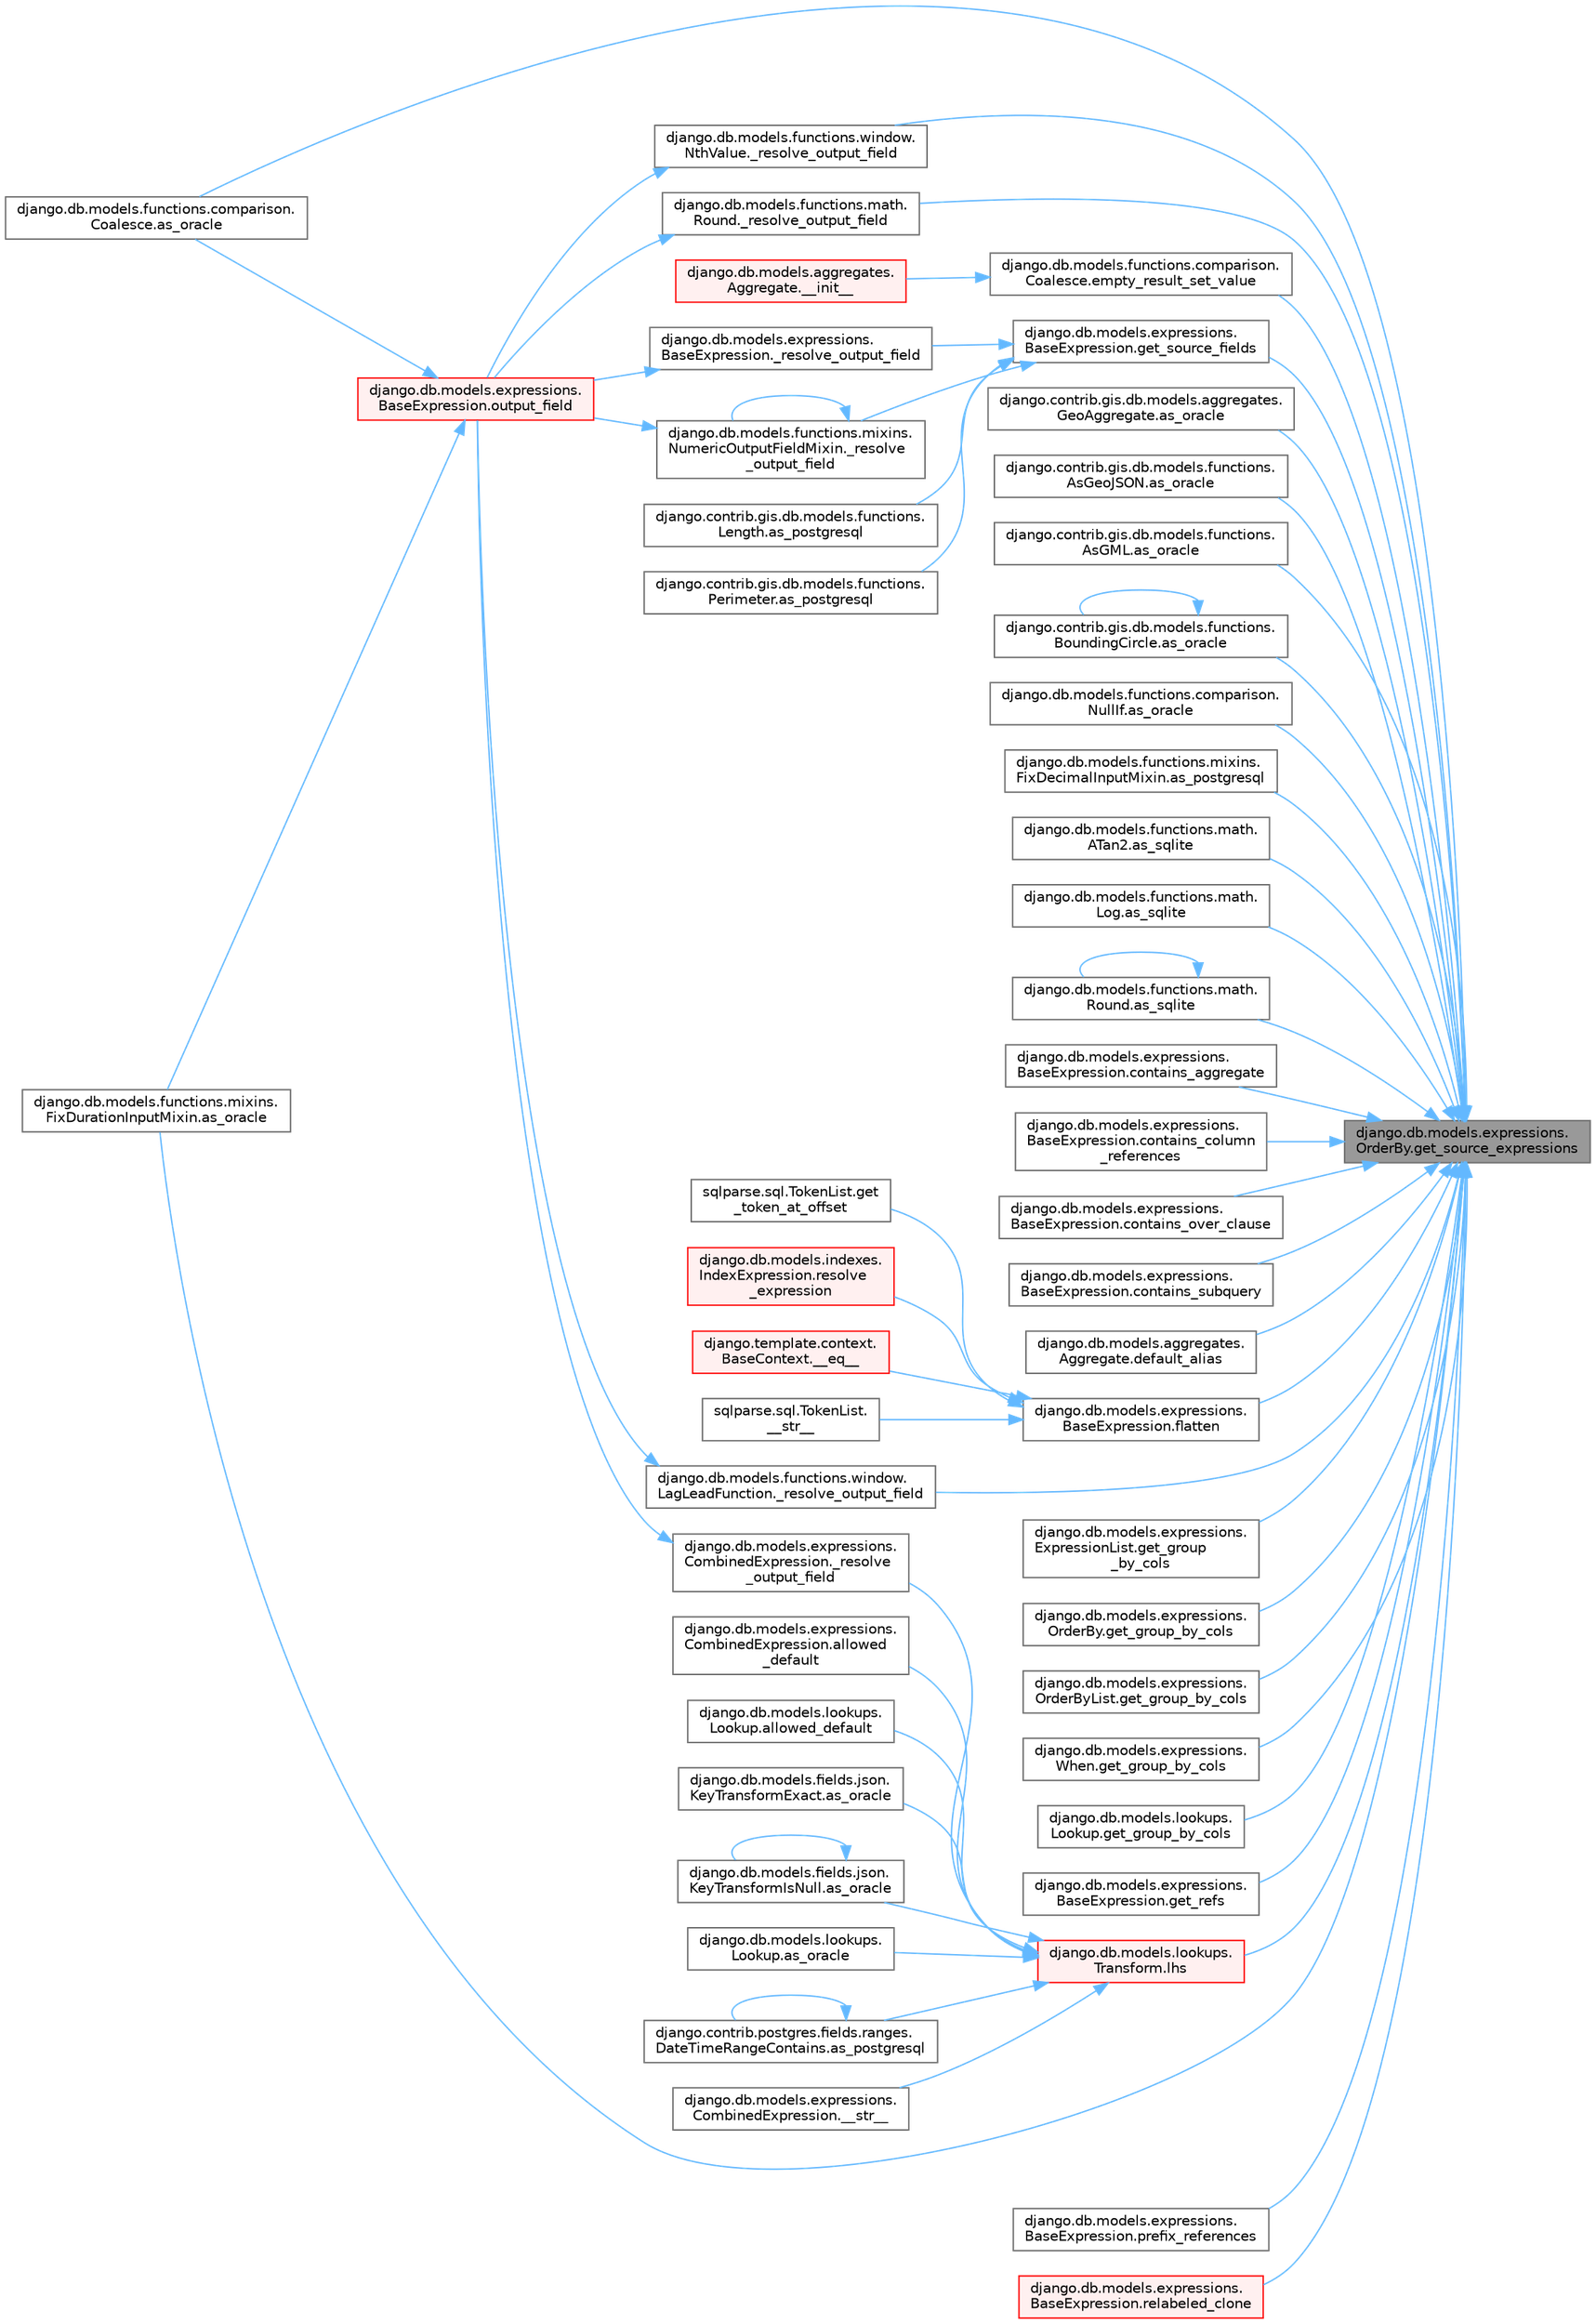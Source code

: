 digraph "django.db.models.expressions.OrderBy.get_source_expressions"
{
 // LATEX_PDF_SIZE
  bgcolor="transparent";
  edge [fontname=Helvetica,fontsize=10,labelfontname=Helvetica,labelfontsize=10];
  node [fontname=Helvetica,fontsize=10,shape=box,height=0.2,width=0.4];
  rankdir="RL";
  Node1 [id="Node000001",label="django.db.models.expressions.\lOrderBy.get_source_expressions",height=0.2,width=0.4,color="gray40", fillcolor="grey60", style="filled", fontcolor="black",tooltip=" "];
  Node1 -> Node2 [id="edge1_Node000001_Node000002",dir="back",color="steelblue1",style="solid",tooltip=" "];
  Node2 [id="Node000002",label="django.db.models.functions.math.\lRound._resolve_output_field",height=0.2,width=0.4,color="grey40", fillcolor="white", style="filled",URL="$classdjango_1_1db_1_1models_1_1functions_1_1math_1_1_round.html#aa7b9332c35bc83a0f7055177fb9304e3",tooltip=" "];
  Node2 -> Node3 [id="edge2_Node000002_Node000003",dir="back",color="steelblue1",style="solid",tooltip=" "];
  Node3 [id="Node000003",label="django.db.models.expressions.\lBaseExpression.output_field",height=0.2,width=0.4,color="red", fillcolor="#FFF0F0", style="filled",URL="$classdjango_1_1db_1_1models_1_1expressions_1_1_base_expression.html#a7f0982cb1de5cdeaa7f043c3ae611a6d",tooltip=" "];
  Node3 -> Node44 [id="edge3_Node000003_Node000044",dir="back",color="steelblue1",style="solid",tooltip=" "];
  Node44 [id="Node000044",label="django.db.models.functions.comparison.\lCoalesce.as_oracle",height=0.2,width=0.4,color="grey40", fillcolor="white", style="filled",URL="$classdjango_1_1db_1_1models_1_1functions_1_1comparison_1_1_coalesce.html#a1bbeea180ef3ef4d8ba5d51d33d6ef85",tooltip=" "];
  Node3 -> Node69 [id="edge4_Node000003_Node000069",dir="back",color="steelblue1",style="solid",tooltip=" "];
  Node69 [id="Node000069",label="django.db.models.functions.mixins.\lFixDurationInputMixin.as_oracle",height=0.2,width=0.4,color="grey40", fillcolor="white", style="filled",URL="$classdjango_1_1db_1_1models_1_1functions_1_1mixins_1_1_fix_duration_input_mixin.html#a2e5d6957724a89d03541cc897b6e6e53",tooltip=" "];
  Node1 -> Node1171 [id="edge5_Node000001_Node001171",dir="back",color="steelblue1",style="solid",tooltip=" "];
  Node1171 [id="Node001171",label="django.db.models.functions.window.\lLagLeadFunction._resolve_output_field",height=0.2,width=0.4,color="grey40", fillcolor="white", style="filled",URL="$classdjango_1_1db_1_1models_1_1functions_1_1window_1_1_lag_lead_function.html#ad9fef4f0de0bae4168483d83bf154eb5",tooltip=" "];
  Node1171 -> Node3 [id="edge6_Node001171_Node000003",dir="back",color="steelblue1",style="solid",tooltip=" "];
  Node1 -> Node1172 [id="edge7_Node000001_Node001172",dir="back",color="steelblue1",style="solid",tooltip=" "];
  Node1172 [id="Node001172",label="django.db.models.functions.window.\lNthValue._resolve_output_field",height=0.2,width=0.4,color="grey40", fillcolor="white", style="filled",URL="$classdjango_1_1db_1_1models_1_1functions_1_1window_1_1_nth_value.html#a01f5c13b954177f7f499ab3a354aa38a",tooltip=" "];
  Node1172 -> Node3 [id="edge8_Node001172_Node000003",dir="back",color="steelblue1",style="solid",tooltip=" "];
  Node1 -> Node345 [id="edge9_Node000001_Node000345",dir="back",color="steelblue1",style="solid",tooltip=" "];
  Node345 [id="Node000345",label="django.contrib.gis.db.models.aggregates.\lGeoAggregate.as_oracle",height=0.2,width=0.4,color="grey40", fillcolor="white", style="filled",URL="$classdjango_1_1contrib_1_1gis_1_1db_1_1models_1_1aggregates_1_1_geo_aggregate.html#a537ce307d50a80a372c22e07a9f25fa6",tooltip=" "];
  Node1 -> Node346 [id="edge10_Node000001_Node000346",dir="back",color="steelblue1",style="solid",tooltip=" "];
  Node346 [id="Node000346",label="django.contrib.gis.db.models.functions.\lAsGeoJSON.as_oracle",height=0.2,width=0.4,color="grey40", fillcolor="white", style="filled",URL="$classdjango_1_1contrib_1_1gis_1_1db_1_1models_1_1functions_1_1_as_geo_j_s_o_n.html#ae6e5acc7a92749f69dc7b18a973ffaae",tooltip=" "];
  Node1 -> Node347 [id="edge11_Node000001_Node000347",dir="back",color="steelblue1",style="solid",tooltip=" "];
  Node347 [id="Node000347",label="django.contrib.gis.db.models.functions.\lAsGML.as_oracle",height=0.2,width=0.4,color="grey40", fillcolor="white", style="filled",URL="$classdjango_1_1contrib_1_1gis_1_1db_1_1models_1_1functions_1_1_as_g_m_l.html#a0a70238d2ad8f058ef86dbfc6e8f3566",tooltip=" "];
  Node1 -> Node348 [id="edge12_Node000001_Node000348",dir="back",color="steelblue1",style="solid",tooltip=" "];
  Node348 [id="Node000348",label="django.contrib.gis.db.models.functions.\lBoundingCircle.as_oracle",height=0.2,width=0.4,color="grey40", fillcolor="white", style="filled",URL="$classdjango_1_1contrib_1_1gis_1_1db_1_1models_1_1functions_1_1_bounding_circle.html#a63203e27009441455a424b3a41593cd6",tooltip=" "];
  Node348 -> Node348 [id="edge13_Node000348_Node000348",dir="back",color="steelblue1",style="solid",tooltip=" "];
  Node1 -> Node44 [id="edge14_Node000001_Node000044",dir="back",color="steelblue1",style="solid",tooltip=" "];
  Node1 -> Node1173 [id="edge15_Node000001_Node001173",dir="back",color="steelblue1",style="solid",tooltip=" "];
  Node1173 [id="Node001173",label="django.db.models.functions.comparison.\lNullIf.as_oracle",height=0.2,width=0.4,color="grey40", fillcolor="white", style="filled",URL="$classdjango_1_1db_1_1models_1_1functions_1_1comparison_1_1_null_if.html#a61867c3acf8c0e19cbc06115618e395b",tooltip=" "];
  Node1 -> Node69 [id="edge16_Node000001_Node000069",dir="back",color="steelblue1",style="solid",tooltip=" "];
  Node1 -> Node352 [id="edge17_Node000001_Node000352",dir="back",color="steelblue1",style="solid",tooltip=" "];
  Node352 [id="Node000352",label="django.db.models.functions.mixins.\lFixDecimalInputMixin.as_postgresql",height=0.2,width=0.4,color="grey40", fillcolor="white", style="filled",URL="$classdjango_1_1db_1_1models_1_1functions_1_1mixins_1_1_fix_decimal_input_mixin.html#a064b38a679e55776f87518bc24a2f4a0",tooltip=" "];
  Node1 -> Node56 [id="edge18_Node000001_Node000056",dir="back",color="steelblue1",style="solid",tooltip=" "];
  Node56 [id="Node000056",label="django.db.models.functions.math.\lATan2.as_sqlite",height=0.2,width=0.4,color="grey40", fillcolor="white", style="filled",URL="$classdjango_1_1db_1_1models_1_1functions_1_1math_1_1_a_tan2.html#ac343d11000341dfc431de19f416ea4b6",tooltip=" "];
  Node1 -> Node57 [id="edge19_Node000001_Node000057",dir="back",color="steelblue1",style="solid",tooltip=" "];
  Node57 [id="Node000057",label="django.db.models.functions.math.\lLog.as_sqlite",height=0.2,width=0.4,color="grey40", fillcolor="white", style="filled",URL="$classdjango_1_1db_1_1models_1_1functions_1_1math_1_1_log.html#afcc146563033738d87dd1dc17d005111",tooltip=" "];
  Node1 -> Node1174 [id="edge20_Node000001_Node001174",dir="back",color="steelblue1",style="solid",tooltip=" "];
  Node1174 [id="Node001174",label="django.db.models.functions.math.\lRound.as_sqlite",height=0.2,width=0.4,color="grey40", fillcolor="white", style="filled",URL="$classdjango_1_1db_1_1models_1_1functions_1_1math_1_1_round.html#a287d7884d03a3cb2338f8327d36ab7f4",tooltip=" "];
  Node1174 -> Node1174 [id="edge21_Node001174_Node001174",dir="back",color="steelblue1",style="solid",tooltip=" "];
  Node1 -> Node1175 [id="edge22_Node000001_Node001175",dir="back",color="steelblue1",style="solid",tooltip=" "];
  Node1175 [id="Node001175",label="django.db.models.expressions.\lBaseExpression.contains_aggregate",height=0.2,width=0.4,color="grey40", fillcolor="white", style="filled",URL="$classdjango_1_1db_1_1models_1_1expressions_1_1_base_expression.html#af76d4a76e3f54db9a32b8d5ee2b87948",tooltip=" "];
  Node1 -> Node1176 [id="edge23_Node000001_Node001176",dir="back",color="steelblue1",style="solid",tooltip=" "];
  Node1176 [id="Node001176",label="django.db.models.expressions.\lBaseExpression.contains_column\l_references",height=0.2,width=0.4,color="grey40", fillcolor="white", style="filled",URL="$classdjango_1_1db_1_1models_1_1expressions_1_1_base_expression.html#af5c4b142fefb4788abf2261a2582dfe9",tooltip=" "];
  Node1 -> Node1177 [id="edge24_Node000001_Node001177",dir="back",color="steelblue1",style="solid",tooltip=" "];
  Node1177 [id="Node001177",label="django.db.models.expressions.\lBaseExpression.contains_over_clause",height=0.2,width=0.4,color="grey40", fillcolor="white", style="filled",URL="$classdjango_1_1db_1_1models_1_1expressions_1_1_base_expression.html#aabc4ca4ab54ff580926e71248c5612ab",tooltip=" "];
  Node1 -> Node1178 [id="edge25_Node000001_Node001178",dir="back",color="steelblue1",style="solid",tooltip=" "];
  Node1178 [id="Node001178",label="django.db.models.expressions.\lBaseExpression.contains_subquery",height=0.2,width=0.4,color="grey40", fillcolor="white", style="filled",URL="$classdjango_1_1db_1_1models_1_1expressions_1_1_base_expression.html#a218f7301f2126ca595a0e79df4f91b12",tooltip=" "];
  Node1 -> Node1179 [id="edge26_Node000001_Node001179",dir="back",color="steelblue1",style="solid",tooltip=" "];
  Node1179 [id="Node001179",label="django.db.models.aggregates.\lAggregate.default_alias",height=0.2,width=0.4,color="grey40", fillcolor="white", style="filled",URL="$classdjango_1_1db_1_1models_1_1aggregates_1_1_aggregate.html#a5d12250db1f3dfd711dad17ee7ea37d5",tooltip=" "];
  Node1 -> Node1180 [id="edge27_Node000001_Node001180",dir="back",color="steelblue1",style="solid",tooltip=" "];
  Node1180 [id="Node001180",label="django.db.models.functions.comparison.\lCoalesce.empty_result_set_value",height=0.2,width=0.4,color="grey40", fillcolor="white", style="filled",URL="$classdjango_1_1db_1_1models_1_1functions_1_1comparison_1_1_coalesce.html#a098df2aa87e871b6bc726d3839a7f259",tooltip=" "];
  Node1180 -> Node1181 [id="edge28_Node001180_Node001181",dir="back",color="steelblue1",style="solid",tooltip=" "];
  Node1181 [id="Node001181",label="django.db.models.aggregates.\lAggregate.__init__",height=0.2,width=0.4,color="red", fillcolor="#FFF0F0", style="filled",URL="$classdjango_1_1db_1_1models_1_1aggregates_1_1_aggregate.html#a946f9b8e47e99bb91408ac6c4059401f",tooltip=" "];
  Node1 -> Node1182 [id="edge29_Node000001_Node001182",dir="back",color="steelblue1",style="solid",tooltip=" "];
  Node1182 [id="Node001182",label="django.db.models.expressions.\lBaseExpression.flatten",height=0.2,width=0.4,color="grey40", fillcolor="white", style="filled",URL="$classdjango_1_1db_1_1models_1_1expressions_1_1_base_expression.html#a8493b4576a0e604f1dd483d0206430ac",tooltip=" "];
  Node1182 -> Node1183 [id="edge30_Node001182_Node001183",dir="back",color="steelblue1",style="solid",tooltip=" "];
  Node1183 [id="Node001183",label="django.template.context.\lBaseContext.__eq__",height=0.2,width=0.4,color="red", fillcolor="#FFF0F0", style="filled",URL="$classdjango_1_1template_1_1context_1_1_base_context.html#a5867d06e0333b61e05dace68d0a657c9",tooltip=" "];
  Node1182 -> Node1184 [id="edge31_Node001182_Node001184",dir="back",color="steelblue1",style="solid",tooltip=" "];
  Node1184 [id="Node001184",label="sqlparse.sql.TokenList.\l__str__",height=0.2,width=0.4,color="grey40", fillcolor="white", style="filled",URL="$classsqlparse_1_1sql_1_1_token_list.html#ae250ef1a7ec7501f79d94cf48c870fdd",tooltip=" "];
  Node1182 -> Node1185 [id="edge32_Node001182_Node001185",dir="back",color="steelblue1",style="solid",tooltip=" "];
  Node1185 [id="Node001185",label="sqlparse.sql.TokenList.get\l_token_at_offset",height=0.2,width=0.4,color="grey40", fillcolor="white", style="filled",URL="$classsqlparse_1_1sql_1_1_token_list.html#a51734d18175ea3c7aca59d2fa503b599",tooltip=" "];
  Node1182 -> Node1186 [id="edge33_Node001182_Node001186",dir="back",color="steelblue1",style="solid",tooltip=" "];
  Node1186 [id="Node001186",label="django.db.models.indexes.\lIndexExpression.resolve\l_expression",height=0.2,width=0.4,color="red", fillcolor="#FFF0F0", style="filled",URL="$classdjango_1_1db_1_1models_1_1indexes_1_1_index_expression.html#a55139a8ca1498b11693b49e67fcc09ba",tooltip=" "];
  Node1 -> Node1187 [id="edge34_Node000001_Node001187",dir="back",color="steelblue1",style="solid",tooltip=" "];
  Node1187 [id="Node001187",label="django.db.models.expressions.\lExpressionList.get_group\l_by_cols",height=0.2,width=0.4,color="grey40", fillcolor="white", style="filled",URL="$classdjango_1_1db_1_1models_1_1expressions_1_1_expression_list.html#ade08ba78d8d2afa4feaaf6046e0539f7",tooltip=" "];
  Node1 -> Node1188 [id="edge35_Node000001_Node001188",dir="back",color="steelblue1",style="solid",tooltip=" "];
  Node1188 [id="Node001188",label="django.db.models.expressions.\lOrderBy.get_group_by_cols",height=0.2,width=0.4,color="grey40", fillcolor="white", style="filled",URL="$classdjango_1_1db_1_1models_1_1expressions_1_1_order_by.html#a2b412d539ba39203045c6c188440794c",tooltip=" "];
  Node1 -> Node1189 [id="edge36_Node000001_Node001189",dir="back",color="steelblue1",style="solid",tooltip=" "];
  Node1189 [id="Node001189",label="django.db.models.expressions.\lOrderByList.get_group_by_cols",height=0.2,width=0.4,color="grey40", fillcolor="white", style="filled",URL="$classdjango_1_1db_1_1models_1_1expressions_1_1_order_by_list.html#acb31a12879537bd612f4741fbe7823e5",tooltip=" "];
  Node1 -> Node1190 [id="edge37_Node000001_Node001190",dir="back",color="steelblue1",style="solid",tooltip=" "];
  Node1190 [id="Node001190",label="django.db.models.expressions.\lWhen.get_group_by_cols",height=0.2,width=0.4,color="grey40", fillcolor="white", style="filled",URL="$classdjango_1_1db_1_1models_1_1expressions_1_1_when.html#afcd99eb8cfc1b719c10b3d561a74eb08",tooltip=" "];
  Node1 -> Node1191 [id="edge38_Node000001_Node001191",dir="back",color="steelblue1",style="solid",tooltip=" "];
  Node1191 [id="Node001191",label="django.db.models.lookups.\lLookup.get_group_by_cols",height=0.2,width=0.4,color="grey40", fillcolor="white", style="filled",URL="$classdjango_1_1db_1_1models_1_1lookups_1_1_lookup.html#a09ed22a2472d32e35116c81cdae27588",tooltip=" "];
  Node1 -> Node1192 [id="edge39_Node000001_Node001192",dir="back",color="steelblue1",style="solid",tooltip=" "];
  Node1192 [id="Node001192",label="django.db.models.expressions.\lBaseExpression.get_refs",height=0.2,width=0.4,color="grey40", fillcolor="white", style="filled",URL="$classdjango_1_1db_1_1models_1_1expressions_1_1_base_expression.html#aa2e17dbb760799635e642b44dde2ce20",tooltip=" "];
  Node1 -> Node1193 [id="edge40_Node000001_Node001193",dir="back",color="steelblue1",style="solid",tooltip=" "];
  Node1193 [id="Node001193",label="django.db.models.expressions.\lBaseExpression.get_source_fields",height=0.2,width=0.4,color="grey40", fillcolor="white", style="filled",URL="$classdjango_1_1db_1_1models_1_1expressions_1_1_base_expression.html#a12ff1384ded4ceeeb39de09b54a827aa",tooltip=" "];
  Node1193 -> Node1194 [id="edge41_Node001193_Node001194",dir="back",color="steelblue1",style="solid",tooltip=" "];
  Node1194 [id="Node001194",label="django.db.models.expressions.\lBaseExpression._resolve_output_field",height=0.2,width=0.4,color="grey40", fillcolor="white", style="filled",URL="$classdjango_1_1db_1_1models_1_1expressions_1_1_base_expression.html#a4d77b67d8a2c12f240cfa67a218742d9",tooltip=" "];
  Node1194 -> Node3 [id="edge42_Node001194_Node000003",dir="back",color="steelblue1",style="solid",tooltip=" "];
  Node1193 -> Node1195 [id="edge43_Node001193_Node001195",dir="back",color="steelblue1",style="solid",tooltip=" "];
  Node1195 [id="Node001195",label="django.db.models.functions.mixins.\lNumericOutputFieldMixin._resolve\l_output_field",height=0.2,width=0.4,color="grey40", fillcolor="white", style="filled",URL="$classdjango_1_1db_1_1models_1_1functions_1_1mixins_1_1_numeric_output_field_mixin.html#ada10dc529cfe036597471f6439dfb0c5",tooltip=" "];
  Node1195 -> Node1195 [id="edge44_Node001195_Node001195",dir="back",color="steelblue1",style="solid",tooltip=" "];
  Node1195 -> Node3 [id="edge45_Node001195_Node000003",dir="back",color="steelblue1",style="solid",tooltip=" "];
  Node1193 -> Node350 [id="edge46_Node001193_Node000350",dir="back",color="steelblue1",style="solid",tooltip=" "];
  Node350 [id="Node000350",label="django.contrib.gis.db.models.functions.\lLength.as_postgresql",height=0.2,width=0.4,color="grey40", fillcolor="white", style="filled",URL="$classdjango_1_1contrib_1_1gis_1_1db_1_1models_1_1functions_1_1_length.html#a32b7fc6b989a562d19b2ef3ea8a4d5aa",tooltip=" "];
  Node1193 -> Node1116 [id="edge47_Node001193_Node001116",dir="back",color="steelblue1",style="solid",tooltip=" "];
  Node1116 [id="Node001116",label="django.contrib.gis.db.models.functions.\lPerimeter.as_postgresql",height=0.2,width=0.4,color="grey40", fillcolor="white", style="filled",URL="$classdjango_1_1contrib_1_1gis_1_1db_1_1models_1_1functions_1_1_perimeter.html#a7e6534386f777f3698dd91bd93c39a9b",tooltip=" "];
  Node1 -> Node1196 [id="edge48_Node000001_Node001196",dir="back",color="steelblue1",style="solid",tooltip=" "];
  Node1196 [id="Node001196",label="django.db.models.lookups.\lTransform.lhs",height=0.2,width=0.4,color="red", fillcolor="#FFF0F0", style="filled",URL="$classdjango_1_1db_1_1models_1_1lookups_1_1_transform.html#ac0ce01e192abd1a739a4c77fcc8a1bf9",tooltip=" "];
  Node1196 -> Node1197 [id="edge49_Node001196_Node001197",dir="back",color="steelblue1",style="solid",tooltip=" "];
  Node1197 [id="Node001197",label="django.db.models.expressions.\lCombinedExpression.__str__",height=0.2,width=0.4,color="grey40", fillcolor="white", style="filled",URL="$classdjango_1_1db_1_1models_1_1expressions_1_1_combined_expression.html#a2b132c9b01a89e95438ba80ae83d6658",tooltip=" "];
  Node1196 -> Node1198 [id="edge50_Node001196_Node001198",dir="back",color="steelblue1",style="solid",tooltip=" "];
  Node1198 [id="Node001198",label="django.db.models.expressions.\lCombinedExpression._resolve\l_output_field",height=0.2,width=0.4,color="grey40", fillcolor="white", style="filled",URL="$classdjango_1_1db_1_1models_1_1expressions_1_1_combined_expression.html#ad5c6df54cfa479187073e305a8cbae20",tooltip=" "];
  Node1198 -> Node3 [id="edge51_Node001198_Node000003",dir="back",color="steelblue1",style="solid",tooltip=" "];
  Node1196 -> Node1199 [id="edge52_Node001196_Node001199",dir="back",color="steelblue1",style="solid",tooltip=" "];
  Node1199 [id="Node001199",label="django.db.models.expressions.\lCombinedExpression.allowed\l_default",height=0.2,width=0.4,color="grey40", fillcolor="white", style="filled",URL="$classdjango_1_1db_1_1models_1_1expressions_1_1_combined_expression.html#a0a98dcb658651abfebd304df9710a602",tooltip=" "];
  Node1196 -> Node1200 [id="edge53_Node001196_Node001200",dir="back",color="steelblue1",style="solid",tooltip=" "];
  Node1200 [id="Node001200",label="django.db.models.lookups.\lLookup.allowed_default",height=0.2,width=0.4,color="grey40", fillcolor="white", style="filled",URL="$classdjango_1_1db_1_1models_1_1lookups_1_1_lookup.html#a7987146e275167336e4fb427aca8815a",tooltip=" "];
  Node1196 -> Node1201 [id="edge54_Node001196_Node001201",dir="back",color="steelblue1",style="solid",tooltip=" "];
  Node1201 [id="Node001201",label="django.db.models.fields.json.\lKeyTransformExact.as_oracle",height=0.2,width=0.4,color="grey40", fillcolor="white", style="filled",URL="$classdjango_1_1db_1_1models_1_1fields_1_1json_1_1_key_transform_exact.html#aa4301428a92a3405546449c215167d63",tooltip=" "];
  Node1196 -> Node1202 [id="edge55_Node001196_Node001202",dir="back",color="steelblue1",style="solid",tooltip=" "];
  Node1202 [id="Node001202",label="django.db.models.fields.json.\lKeyTransformIsNull.as_oracle",height=0.2,width=0.4,color="grey40", fillcolor="white", style="filled",URL="$classdjango_1_1db_1_1models_1_1fields_1_1json_1_1_key_transform_is_null.html#a805048bd65267fb7348c3a3e980f119d",tooltip=" "];
  Node1202 -> Node1202 [id="edge56_Node001202_Node001202",dir="back",color="steelblue1",style="solid",tooltip=" "];
  Node1196 -> Node1203 [id="edge57_Node001196_Node001203",dir="back",color="steelblue1",style="solid",tooltip=" "];
  Node1203 [id="Node001203",label="django.db.models.lookups.\lLookup.as_oracle",height=0.2,width=0.4,color="grey40", fillcolor="white", style="filled",URL="$classdjango_1_1db_1_1models_1_1lookups_1_1_lookup.html#ab9ca67b13ca2f0176d65744a83e5d512",tooltip=" "];
  Node1196 -> Node1204 [id="edge58_Node001196_Node001204",dir="back",color="steelblue1",style="solid",tooltip=" "];
  Node1204 [id="Node001204",label="django.contrib.postgres.fields.ranges.\lDateTimeRangeContains.as_postgresql",height=0.2,width=0.4,color="grey40", fillcolor="white", style="filled",URL="$classdjango_1_1contrib_1_1postgres_1_1fields_1_1ranges_1_1_date_time_range_contains.html#a9d48ddc2937bf92cc33011e330561c1f",tooltip=" "];
  Node1204 -> Node1204 [id="edge59_Node001204_Node001204",dir="back",color="steelblue1",style="solid",tooltip=" "];
  Node1 -> Node1073 [id="edge60_Node000001_Node001073",dir="back",color="steelblue1",style="solid",tooltip=" "];
  Node1073 [id="Node001073",label="django.db.models.expressions.\lBaseExpression.prefix_references",height=0.2,width=0.4,color="grey40", fillcolor="white", style="filled",URL="$classdjango_1_1db_1_1models_1_1expressions_1_1_base_expression.html#a9bc121f5809267eae0de9031ef27c854",tooltip=" "];
  Node1 -> Node1074 [id="edge61_Node000001_Node001074",dir="back",color="steelblue1",style="solid",tooltip=" "];
  Node1074 [id="Node001074",label="django.db.models.expressions.\lBaseExpression.relabeled_clone",height=0.2,width=0.4,color="red", fillcolor="#FFF0F0", style="filled",URL="$classdjango_1_1db_1_1models_1_1expressions_1_1_base_expression.html#a9ab1678dec9695e3a5afc9cc18b4a9f7",tooltip=" "];
}
